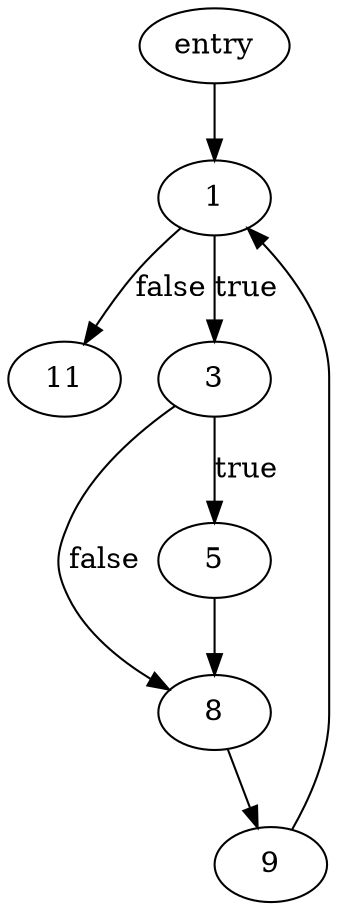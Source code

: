 digraph main {
	0->1
	1->11 [label="false"]
	1->3 [label="true"]
	3->8 [label="false"]
	3->5 [label="true"]
	5->8
	8->9
	9->1
	0 [label="entry"]
	1
	11
	3
	5
	8
	9
}
